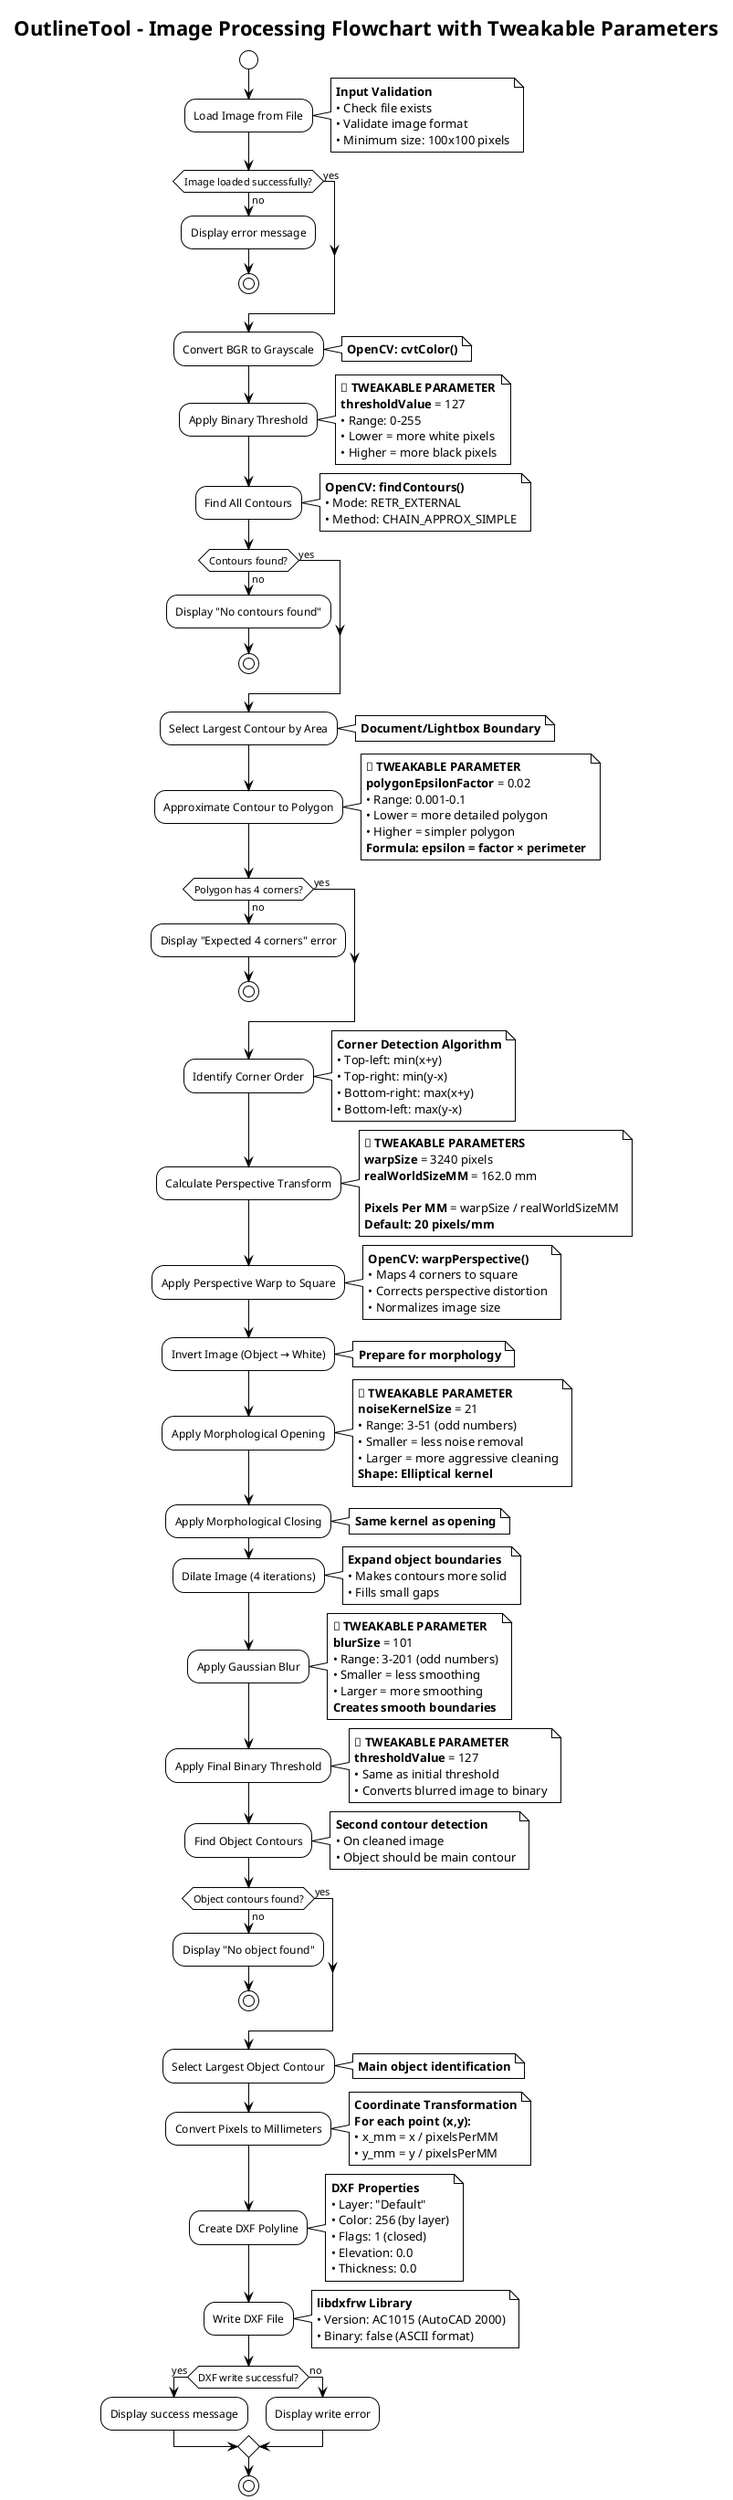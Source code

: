 @startuml OutlineTool-ProcessingFlowchart
!theme plain
title OutlineTool - Image Processing Flowchart with Tweakable Parameters

start

:Load Image from File;
note right
  **Input Validation**
  • Check file exists
  • Validate image format
  • Minimum size: 100x100 pixels
end note

if (Image loaded successfully?) then (yes)
else (no)
  :Display error message;
  stop
endif

:Convert BGR to Grayscale;
note right: **OpenCV: cvtColor()**

:Apply Binary Threshold;
note right
  **🔧 TWEAKABLE PARAMETER**
  **thresholdValue** = 127
  • Range: 0-255
  • Lower = more white pixels
  • Higher = more black pixels
end note

:Find All Contours;
note right
  **OpenCV: findContours()**
  • Mode: RETR_EXTERNAL
  • Method: CHAIN_APPROX_SIMPLE
end note

if (Contours found?) then (yes)
else (no)
  :Display "No contours found";
  stop
endif

:Select Largest Contour by Area;
note right: **Document/Lightbox Boundary**

:Approximate Contour to Polygon;
note right
  **🔧 TWEAKABLE PARAMETER**
  **polygonEpsilonFactor** = 0.02
  • Range: 0.001-0.1
  • Lower = more detailed polygon
  • Higher = simpler polygon
  **Formula: epsilon = factor × perimeter**
end note

if (Polygon has 4 corners?) then (yes)
else (no)
  :Display "Expected 4 corners" error;
  stop
endif

:Identify Corner Order;
note right
  **Corner Detection Algorithm**
  • Top-left: min(x+y)
  • Top-right: min(y-x)  
  • Bottom-right: max(x+y)
  • Bottom-left: max(y-x)
end note

:Calculate Perspective Transform;
note right
  **🔧 TWEAKABLE PARAMETERS**
  **warpSize** = 3240 pixels
  **realWorldSizeMM** = 162.0 mm
  
  **Pixels Per MM** = warpSize / realWorldSizeMM
  **Default: 20 pixels/mm**
end note

:Apply Perspective Warp to Square;
note right
  **OpenCV: warpPerspective()**
  • Maps 4 corners to square
  • Corrects perspective distortion
  • Normalizes image size
end note

:Invert Image (Object → White);
note right: **Prepare for morphology**

:Apply Morphological Opening;
note right
  **🔧 TWEAKABLE PARAMETER**
  **noiseKernelSize** = 21
  • Range: 3-51 (odd numbers)
  • Smaller = less noise removal
  • Larger = more aggressive cleaning
  **Shape: Elliptical kernel**
end note

:Apply Morphological Closing;
note right: **Same kernel as opening**

:Dilate Image (4 iterations);
note right
  **Expand object boundaries**
  • Makes contours more solid
  • Fills small gaps
end note

:Apply Gaussian Blur;
note right
  **🔧 TWEAKABLE PARAMETER**
  **blurSize** = 101
  • Range: 3-201 (odd numbers)
  • Smaller = less smoothing
  • Larger = more smoothing
  **Creates smooth boundaries**
end note

:Apply Final Binary Threshold;
note right
  **🔧 TWEAKABLE PARAMETER**
  **thresholdValue** = 127
  • Same as initial threshold
  • Converts blurred image to binary
end note

:Find Object Contours;
note right
  **Second contour detection**
  • On cleaned image
  • Object should be main contour
end note

if (Object contours found?) then (yes)
else (no)
  :Display "No object found";
  stop
endif

:Select Largest Object Contour;
note right: **Main object identification**

:Convert Pixels to Millimeters;
note right
  **Coordinate Transformation**
  **For each point (x,y):**
  • x_mm = x / pixelsPerMM
  • y_mm = y / pixelsPerMM
end note

:Create DXF Polyline;
note right
  **DXF Properties**
  • Layer: "Default"
  • Color: 256 (by layer)
  • Flags: 1 (closed)
  • Elevation: 0.0
  • Thickness: 0.0
end note

:Write DXF File;
note right
  **libdxfrw Library**
  • Version: AC1015 (AutoCAD 2000)
  • Binary: false (ASCII format)
end note

if (DXF write successful?) then (yes)
  :Display success message;
else (no)
  :Display write error;
endif

stop

@enduml
